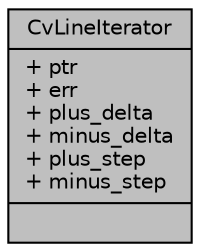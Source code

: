 digraph "CvLineIterator"
{
 // LATEX_PDF_SIZE
  edge [fontname="Helvetica",fontsize="10",labelfontname="Helvetica",labelfontsize="10"];
  node [fontname="Helvetica",fontsize="10",shape=record];
  Node1 [label="{CvLineIterator\n|+ ptr\l+ err\l+ plus_delta\l+ minus_delta\l+ plus_step\l+ minus_step\l|}",height=0.2,width=0.4,color="black", fillcolor="grey75", style="filled", fontcolor="black",tooltip=" "];
}
